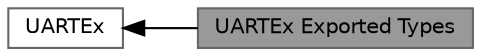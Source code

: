 digraph "UARTEx Exported Types"
{
 // LATEX_PDF_SIZE
  bgcolor="transparent";
  edge [fontname=Helvetica,fontsize=10,labelfontname=Helvetica,labelfontsize=10];
  node [fontname=Helvetica,fontsize=10,shape=box,height=0.2,width=0.4];
  rankdir=LR;
  Node2 [id="Node000002",label="UARTEx",height=0.2,width=0.4,color="grey40", fillcolor="white", style="filled",URL="$group___u_a_r_t_ex.html",tooltip="UART Extended HAL module driver"];
  Node1 [id="Node000001",label="UARTEx Exported Types",height=0.2,width=0.4,color="gray40", fillcolor="grey60", style="filled", fontcolor="black",tooltip=" "];
  Node2->Node1 [shape=plaintext, dir="back", style="solid"];
}
